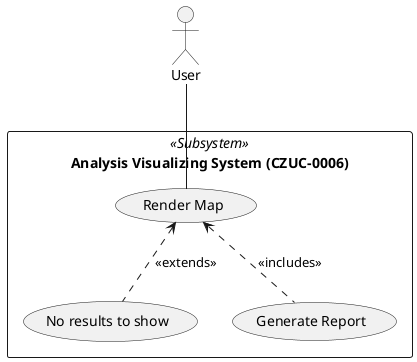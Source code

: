 @startuml

:User:

rectangle "Analysis Visualizing System (CZUC-0006)" <<Subsystem>>  {
    usecase "Render Map" as UC1
    usecase "No results to show" as UC2
    usecase "Generate Report" as UC3
}

User -- UC1
UC1 <.. UC2: <<extends>>
UC1 <.. UC3: <<includes>>
@enduml